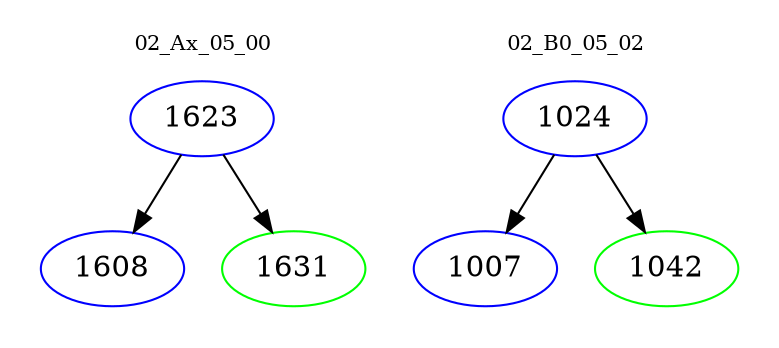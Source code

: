 digraph{
subgraph cluster_0 {
color = white
label = "02_Ax_05_00";
fontsize=10;
T0_1623 [label="1623", color="blue"]
T0_1623 -> T0_1608 [color="black"]
T0_1608 [label="1608", color="blue"]
T0_1623 -> T0_1631 [color="black"]
T0_1631 [label="1631", color="green"]
}
subgraph cluster_1 {
color = white
label = "02_B0_05_02";
fontsize=10;
T1_1024 [label="1024", color="blue"]
T1_1024 -> T1_1007 [color="black"]
T1_1007 [label="1007", color="blue"]
T1_1024 -> T1_1042 [color="black"]
T1_1042 [label="1042", color="green"]
}
}
